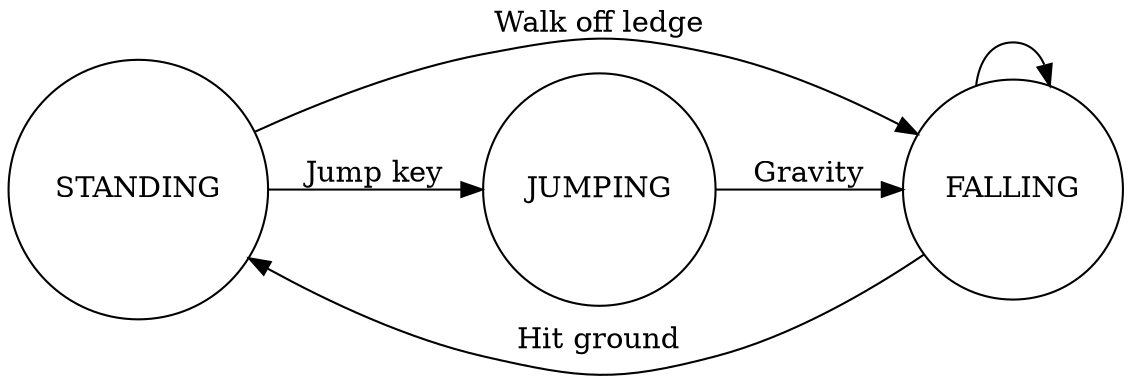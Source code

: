 digraph fsm_jumping {
    rankdir=LR;
    size="8,5"
		splines=true
		overlap=scalexy;
    node [shape = circle label = "STANDING" ]; S
		node [shape = circle label = "FALLING"  ]; F
		node [shape = circle label = "JUMPING"  ]; J
		S -> J [ label = "Jump key" ]
		S -> F [ label = "Walk off ledge" ]
		F -> S [ label = "Hit ground" ]
		J -> F [ label = "Gravity" ]
		F -> F
}

